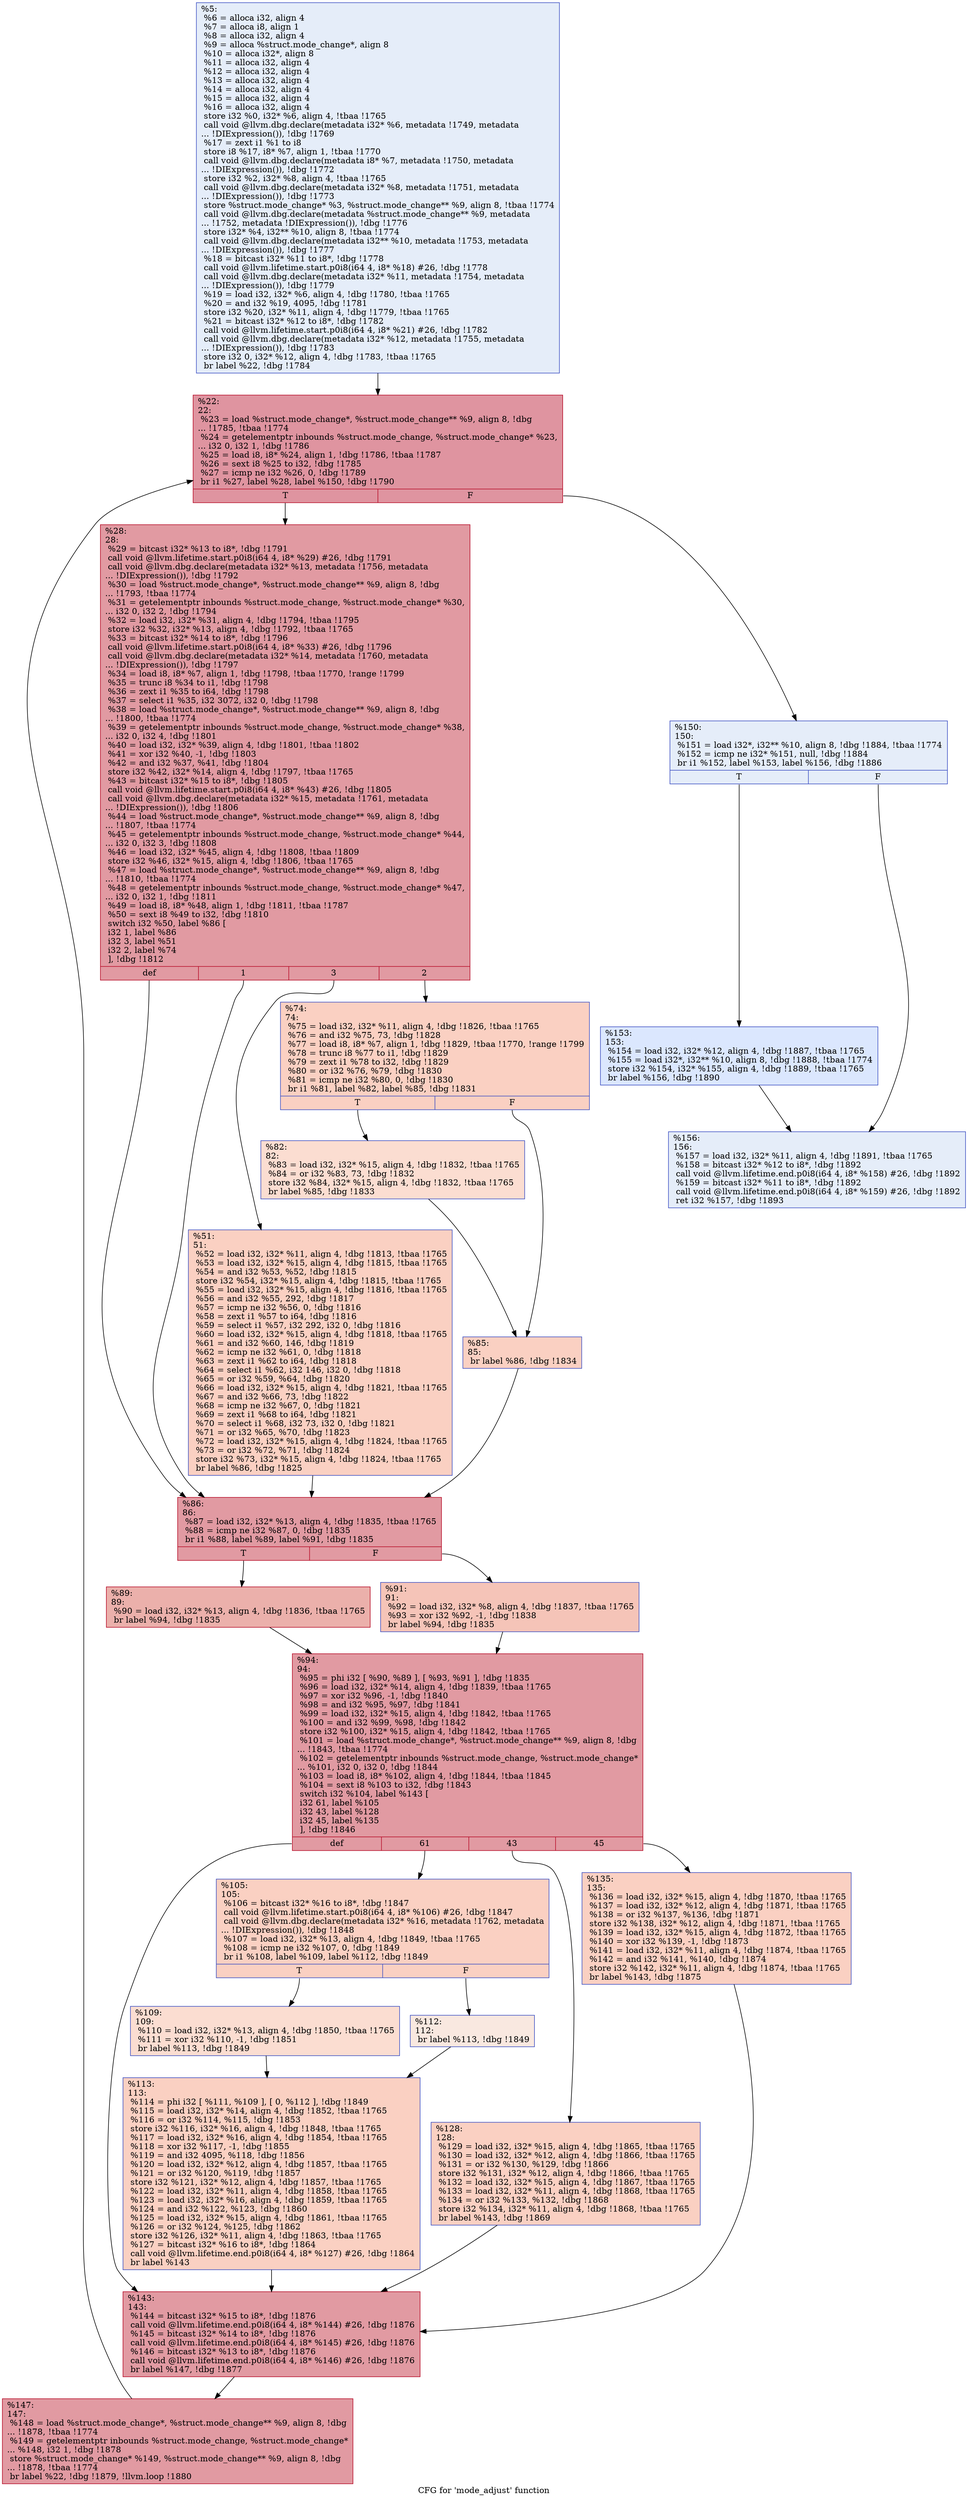 digraph "CFG for 'mode_adjust' function" {
	label="CFG for 'mode_adjust' function";

	Node0x1a4d450 [shape=record,color="#3d50c3ff", style=filled, fillcolor="#c5d6f270",label="{%5:\l  %6 = alloca i32, align 4\l  %7 = alloca i8, align 1\l  %8 = alloca i32, align 4\l  %9 = alloca %struct.mode_change*, align 8\l  %10 = alloca i32*, align 8\l  %11 = alloca i32, align 4\l  %12 = alloca i32, align 4\l  %13 = alloca i32, align 4\l  %14 = alloca i32, align 4\l  %15 = alloca i32, align 4\l  %16 = alloca i32, align 4\l  store i32 %0, i32* %6, align 4, !tbaa !1765\l  call void @llvm.dbg.declare(metadata i32* %6, metadata !1749, metadata\l... !DIExpression()), !dbg !1769\l  %17 = zext i1 %1 to i8\l  store i8 %17, i8* %7, align 1, !tbaa !1770\l  call void @llvm.dbg.declare(metadata i8* %7, metadata !1750, metadata\l... !DIExpression()), !dbg !1772\l  store i32 %2, i32* %8, align 4, !tbaa !1765\l  call void @llvm.dbg.declare(metadata i32* %8, metadata !1751, metadata\l... !DIExpression()), !dbg !1773\l  store %struct.mode_change* %3, %struct.mode_change** %9, align 8, !tbaa !1774\l  call void @llvm.dbg.declare(metadata %struct.mode_change** %9, metadata\l... !1752, metadata !DIExpression()), !dbg !1776\l  store i32* %4, i32** %10, align 8, !tbaa !1774\l  call void @llvm.dbg.declare(metadata i32** %10, metadata !1753, metadata\l... !DIExpression()), !dbg !1777\l  %18 = bitcast i32* %11 to i8*, !dbg !1778\l  call void @llvm.lifetime.start.p0i8(i64 4, i8* %18) #26, !dbg !1778\l  call void @llvm.dbg.declare(metadata i32* %11, metadata !1754, metadata\l... !DIExpression()), !dbg !1779\l  %19 = load i32, i32* %6, align 4, !dbg !1780, !tbaa !1765\l  %20 = and i32 %19, 4095, !dbg !1781\l  store i32 %20, i32* %11, align 4, !dbg !1779, !tbaa !1765\l  %21 = bitcast i32* %12 to i8*, !dbg !1782\l  call void @llvm.lifetime.start.p0i8(i64 4, i8* %21) #26, !dbg !1782\l  call void @llvm.dbg.declare(metadata i32* %12, metadata !1755, metadata\l... !DIExpression()), !dbg !1783\l  store i32 0, i32* %12, align 4, !dbg !1783, !tbaa !1765\l  br label %22, !dbg !1784\l}"];
	Node0x1a4d450 -> Node0x1a504c0;
	Node0x1a504c0 [shape=record,color="#b70d28ff", style=filled, fillcolor="#b70d2870",label="{%22:\l22:                                               \l  %23 = load %struct.mode_change*, %struct.mode_change** %9, align 8, !dbg\l... !1785, !tbaa !1774\l  %24 = getelementptr inbounds %struct.mode_change, %struct.mode_change* %23,\l... i32 0, i32 1, !dbg !1786\l  %25 = load i8, i8* %24, align 1, !dbg !1786, !tbaa !1787\l  %26 = sext i8 %25 to i32, !dbg !1785\l  %27 = icmp ne i32 %26, 0, !dbg !1789\l  br i1 %27, label %28, label %150, !dbg !1790\l|{<s0>T|<s1>F}}"];
	Node0x1a504c0:s0 -> Node0x1a50510;
	Node0x1a504c0:s1 -> Node0x1a50a60;
	Node0x1a50510 [shape=record,color="#b70d28ff", style=filled, fillcolor="#bb1b2c70",label="{%28:\l28:                                               \l  %29 = bitcast i32* %13 to i8*, !dbg !1791\l  call void @llvm.lifetime.start.p0i8(i64 4, i8* %29) #26, !dbg !1791\l  call void @llvm.dbg.declare(metadata i32* %13, metadata !1756, metadata\l... !DIExpression()), !dbg !1792\l  %30 = load %struct.mode_change*, %struct.mode_change** %9, align 8, !dbg\l... !1793, !tbaa !1774\l  %31 = getelementptr inbounds %struct.mode_change, %struct.mode_change* %30,\l... i32 0, i32 2, !dbg !1794\l  %32 = load i32, i32* %31, align 4, !dbg !1794, !tbaa !1795\l  store i32 %32, i32* %13, align 4, !dbg !1792, !tbaa !1765\l  %33 = bitcast i32* %14 to i8*, !dbg !1796\l  call void @llvm.lifetime.start.p0i8(i64 4, i8* %33) #26, !dbg !1796\l  call void @llvm.dbg.declare(metadata i32* %14, metadata !1760, metadata\l... !DIExpression()), !dbg !1797\l  %34 = load i8, i8* %7, align 1, !dbg !1798, !tbaa !1770, !range !1799\l  %35 = trunc i8 %34 to i1, !dbg !1798\l  %36 = zext i1 %35 to i64, !dbg !1798\l  %37 = select i1 %35, i32 3072, i32 0, !dbg !1798\l  %38 = load %struct.mode_change*, %struct.mode_change** %9, align 8, !dbg\l... !1800, !tbaa !1774\l  %39 = getelementptr inbounds %struct.mode_change, %struct.mode_change* %38,\l... i32 0, i32 4, !dbg !1801\l  %40 = load i32, i32* %39, align 4, !dbg !1801, !tbaa !1802\l  %41 = xor i32 %40, -1, !dbg !1803\l  %42 = and i32 %37, %41, !dbg !1804\l  store i32 %42, i32* %14, align 4, !dbg !1797, !tbaa !1765\l  %43 = bitcast i32* %15 to i8*, !dbg !1805\l  call void @llvm.lifetime.start.p0i8(i64 4, i8* %43) #26, !dbg !1805\l  call void @llvm.dbg.declare(metadata i32* %15, metadata !1761, metadata\l... !DIExpression()), !dbg !1806\l  %44 = load %struct.mode_change*, %struct.mode_change** %9, align 8, !dbg\l... !1807, !tbaa !1774\l  %45 = getelementptr inbounds %struct.mode_change, %struct.mode_change* %44,\l... i32 0, i32 3, !dbg !1808\l  %46 = load i32, i32* %45, align 4, !dbg !1808, !tbaa !1809\l  store i32 %46, i32* %15, align 4, !dbg !1806, !tbaa !1765\l  %47 = load %struct.mode_change*, %struct.mode_change** %9, align 8, !dbg\l... !1810, !tbaa !1774\l  %48 = getelementptr inbounds %struct.mode_change, %struct.mode_change* %47,\l... i32 0, i32 1, !dbg !1811\l  %49 = load i8, i8* %48, align 1, !dbg !1811, !tbaa !1787\l  %50 = sext i8 %49 to i32, !dbg !1810\l  switch i32 %50, label %86 [\l    i32 1, label %86\l    i32 3, label %51\l    i32 2, label %74\l  ], !dbg !1812\l|{<s0>def|<s1>1|<s2>3|<s3>2}}"];
	Node0x1a50510:s0 -> Node0x1a506a0;
	Node0x1a50510:s1 -> Node0x1a506a0;
	Node0x1a50510:s2 -> Node0x1a50560;
	Node0x1a50510:s3 -> Node0x1a505b0;
	Node0x1a50560 [shape=record,color="#3d50c3ff", style=filled, fillcolor="#f3947570",label="{%51:\l51:                                               \l  %52 = load i32, i32* %11, align 4, !dbg !1813, !tbaa !1765\l  %53 = load i32, i32* %15, align 4, !dbg !1815, !tbaa !1765\l  %54 = and i32 %53, %52, !dbg !1815\l  store i32 %54, i32* %15, align 4, !dbg !1815, !tbaa !1765\l  %55 = load i32, i32* %15, align 4, !dbg !1816, !tbaa !1765\l  %56 = and i32 %55, 292, !dbg !1817\l  %57 = icmp ne i32 %56, 0, !dbg !1816\l  %58 = zext i1 %57 to i64, !dbg !1816\l  %59 = select i1 %57, i32 292, i32 0, !dbg !1816\l  %60 = load i32, i32* %15, align 4, !dbg !1818, !tbaa !1765\l  %61 = and i32 %60, 146, !dbg !1819\l  %62 = icmp ne i32 %61, 0, !dbg !1818\l  %63 = zext i1 %62 to i64, !dbg !1818\l  %64 = select i1 %62, i32 146, i32 0, !dbg !1818\l  %65 = or i32 %59, %64, !dbg !1820\l  %66 = load i32, i32* %15, align 4, !dbg !1821, !tbaa !1765\l  %67 = and i32 %66, 73, !dbg !1822\l  %68 = icmp ne i32 %67, 0, !dbg !1821\l  %69 = zext i1 %68 to i64, !dbg !1821\l  %70 = select i1 %68, i32 73, i32 0, !dbg !1821\l  %71 = or i32 %65, %70, !dbg !1823\l  %72 = load i32, i32* %15, align 4, !dbg !1824, !tbaa !1765\l  %73 = or i32 %72, %71, !dbg !1824\l  store i32 %73, i32* %15, align 4, !dbg !1824, !tbaa !1765\l  br label %86, !dbg !1825\l}"];
	Node0x1a50560 -> Node0x1a506a0;
	Node0x1a505b0 [shape=record,color="#3d50c3ff", style=filled, fillcolor="#f3947570",label="{%74:\l74:                                               \l  %75 = load i32, i32* %11, align 4, !dbg !1826, !tbaa !1765\l  %76 = and i32 %75, 73, !dbg !1828\l  %77 = load i8, i8* %7, align 1, !dbg !1829, !tbaa !1770, !range !1799\l  %78 = trunc i8 %77 to i1, !dbg !1829\l  %79 = zext i1 %78 to i32, !dbg !1829\l  %80 = or i32 %76, %79, !dbg !1830\l  %81 = icmp ne i32 %80, 0, !dbg !1830\l  br i1 %81, label %82, label %85, !dbg !1831\l|{<s0>T|<s1>F}}"];
	Node0x1a505b0:s0 -> Node0x1a50600;
	Node0x1a505b0:s1 -> Node0x1a50650;
	Node0x1a50600 [shape=record,color="#3d50c3ff", style=filled, fillcolor="#f7b39670",label="{%82:\l82:                                               \l  %83 = load i32, i32* %15, align 4, !dbg !1832, !tbaa !1765\l  %84 = or i32 %83, 73, !dbg !1832\l  store i32 %84, i32* %15, align 4, !dbg !1832, !tbaa !1765\l  br label %85, !dbg !1833\l}"];
	Node0x1a50600 -> Node0x1a50650;
	Node0x1a50650 [shape=record,color="#3d50c3ff", style=filled, fillcolor="#f3947570",label="{%85:\l85:                                               \l  br label %86, !dbg !1834\l}"];
	Node0x1a50650 -> Node0x1a506a0;
	Node0x1a506a0 [shape=record,color="#b70d28ff", style=filled, fillcolor="#bb1b2c70",label="{%86:\l86:                                               \l  %87 = load i32, i32* %13, align 4, !dbg !1835, !tbaa !1765\l  %88 = icmp ne i32 %87, 0, !dbg !1835\l  br i1 %88, label %89, label %91, !dbg !1835\l|{<s0>T|<s1>F}}"];
	Node0x1a506a0:s0 -> Node0x1a506f0;
	Node0x1a506a0:s1 -> Node0x1a50740;
	Node0x1a506f0 [shape=record,color="#b70d28ff", style=filled, fillcolor="#d24b4070",label="{%89:\l89:                                               \l  %90 = load i32, i32* %13, align 4, !dbg !1836, !tbaa !1765\l  br label %94, !dbg !1835\l}"];
	Node0x1a506f0 -> Node0x1a50790;
	Node0x1a50740 [shape=record,color="#3d50c3ff", style=filled, fillcolor="#e97a5f70",label="{%91:\l91:                                               \l  %92 = load i32, i32* %8, align 4, !dbg !1837, !tbaa !1765\l  %93 = xor i32 %92, -1, !dbg !1838\l  br label %94, !dbg !1835\l}"];
	Node0x1a50740 -> Node0x1a50790;
	Node0x1a50790 [shape=record,color="#b70d28ff", style=filled, fillcolor="#bb1b2c70",label="{%94:\l94:                                               \l  %95 = phi i32 [ %90, %89 ], [ %93, %91 ], !dbg !1835\l  %96 = load i32, i32* %14, align 4, !dbg !1839, !tbaa !1765\l  %97 = xor i32 %96, -1, !dbg !1840\l  %98 = and i32 %95, %97, !dbg !1841\l  %99 = load i32, i32* %15, align 4, !dbg !1842, !tbaa !1765\l  %100 = and i32 %99, %98, !dbg !1842\l  store i32 %100, i32* %15, align 4, !dbg !1842, !tbaa !1765\l  %101 = load %struct.mode_change*, %struct.mode_change** %9, align 8, !dbg\l... !1843, !tbaa !1774\l  %102 = getelementptr inbounds %struct.mode_change, %struct.mode_change*\l... %101, i32 0, i32 0, !dbg !1844\l  %103 = load i8, i8* %102, align 4, !dbg !1844, !tbaa !1845\l  %104 = sext i8 %103 to i32, !dbg !1843\l  switch i32 %104, label %143 [\l    i32 61, label %105\l    i32 43, label %128\l    i32 45, label %135\l  ], !dbg !1846\l|{<s0>def|<s1>61|<s2>43|<s3>45}}"];
	Node0x1a50790:s0 -> Node0x1a509c0;
	Node0x1a50790:s1 -> Node0x1a507e0;
	Node0x1a50790:s2 -> Node0x1a50920;
	Node0x1a50790:s3 -> Node0x1a50970;
	Node0x1a507e0 [shape=record,color="#3d50c3ff", style=filled, fillcolor="#f3947570",label="{%105:\l105:                                              \l  %106 = bitcast i32* %16 to i8*, !dbg !1847\l  call void @llvm.lifetime.start.p0i8(i64 4, i8* %106) #26, !dbg !1847\l  call void @llvm.dbg.declare(metadata i32* %16, metadata !1762, metadata\l... !DIExpression()), !dbg !1848\l  %107 = load i32, i32* %13, align 4, !dbg !1849, !tbaa !1765\l  %108 = icmp ne i32 %107, 0, !dbg !1849\l  br i1 %108, label %109, label %112, !dbg !1849\l|{<s0>T|<s1>F}}"];
	Node0x1a507e0:s0 -> Node0x1a50830;
	Node0x1a507e0:s1 -> Node0x1a50880;
	Node0x1a50830 [shape=record,color="#3d50c3ff", style=filled, fillcolor="#f7b39670",label="{%109:\l109:                                              \l  %110 = load i32, i32* %13, align 4, !dbg !1850, !tbaa !1765\l  %111 = xor i32 %110, -1, !dbg !1851\l  br label %113, !dbg !1849\l}"];
	Node0x1a50830 -> Node0x1a508d0;
	Node0x1a50880 [shape=record,color="#3d50c3ff", style=filled, fillcolor="#f1ccb870",label="{%112:\l112:                                              \l  br label %113, !dbg !1849\l}"];
	Node0x1a50880 -> Node0x1a508d0;
	Node0x1a508d0 [shape=record,color="#3d50c3ff", style=filled, fillcolor="#f3947570",label="{%113:\l113:                                              \l  %114 = phi i32 [ %111, %109 ], [ 0, %112 ], !dbg !1849\l  %115 = load i32, i32* %14, align 4, !dbg !1852, !tbaa !1765\l  %116 = or i32 %114, %115, !dbg !1853\l  store i32 %116, i32* %16, align 4, !dbg !1848, !tbaa !1765\l  %117 = load i32, i32* %16, align 4, !dbg !1854, !tbaa !1765\l  %118 = xor i32 %117, -1, !dbg !1855\l  %119 = and i32 4095, %118, !dbg !1856\l  %120 = load i32, i32* %12, align 4, !dbg !1857, !tbaa !1765\l  %121 = or i32 %120, %119, !dbg !1857\l  store i32 %121, i32* %12, align 4, !dbg !1857, !tbaa !1765\l  %122 = load i32, i32* %11, align 4, !dbg !1858, !tbaa !1765\l  %123 = load i32, i32* %16, align 4, !dbg !1859, !tbaa !1765\l  %124 = and i32 %122, %123, !dbg !1860\l  %125 = load i32, i32* %15, align 4, !dbg !1861, !tbaa !1765\l  %126 = or i32 %124, %125, !dbg !1862\l  store i32 %126, i32* %11, align 4, !dbg !1863, !tbaa !1765\l  %127 = bitcast i32* %16 to i8*, !dbg !1864\l  call void @llvm.lifetime.end.p0i8(i64 4, i8* %127) #26, !dbg !1864\l  br label %143\l}"];
	Node0x1a508d0 -> Node0x1a509c0;
	Node0x1a50920 [shape=record,color="#3d50c3ff", style=filled, fillcolor="#f3947570",label="{%128:\l128:                                              \l  %129 = load i32, i32* %15, align 4, !dbg !1865, !tbaa !1765\l  %130 = load i32, i32* %12, align 4, !dbg !1866, !tbaa !1765\l  %131 = or i32 %130, %129, !dbg !1866\l  store i32 %131, i32* %12, align 4, !dbg !1866, !tbaa !1765\l  %132 = load i32, i32* %15, align 4, !dbg !1867, !tbaa !1765\l  %133 = load i32, i32* %11, align 4, !dbg !1868, !tbaa !1765\l  %134 = or i32 %133, %132, !dbg !1868\l  store i32 %134, i32* %11, align 4, !dbg !1868, !tbaa !1765\l  br label %143, !dbg !1869\l}"];
	Node0x1a50920 -> Node0x1a509c0;
	Node0x1a50970 [shape=record,color="#3d50c3ff", style=filled, fillcolor="#f3947570",label="{%135:\l135:                                              \l  %136 = load i32, i32* %15, align 4, !dbg !1870, !tbaa !1765\l  %137 = load i32, i32* %12, align 4, !dbg !1871, !tbaa !1765\l  %138 = or i32 %137, %136, !dbg !1871\l  store i32 %138, i32* %12, align 4, !dbg !1871, !tbaa !1765\l  %139 = load i32, i32* %15, align 4, !dbg !1872, !tbaa !1765\l  %140 = xor i32 %139, -1, !dbg !1873\l  %141 = load i32, i32* %11, align 4, !dbg !1874, !tbaa !1765\l  %142 = and i32 %141, %140, !dbg !1874\l  store i32 %142, i32* %11, align 4, !dbg !1874, !tbaa !1765\l  br label %143, !dbg !1875\l}"];
	Node0x1a50970 -> Node0x1a509c0;
	Node0x1a509c0 [shape=record,color="#b70d28ff", style=filled, fillcolor="#bb1b2c70",label="{%143:\l143:                                              \l  %144 = bitcast i32* %15 to i8*, !dbg !1876\l  call void @llvm.lifetime.end.p0i8(i64 4, i8* %144) #26, !dbg !1876\l  %145 = bitcast i32* %14 to i8*, !dbg !1876\l  call void @llvm.lifetime.end.p0i8(i64 4, i8* %145) #26, !dbg !1876\l  %146 = bitcast i32* %13 to i8*, !dbg !1876\l  call void @llvm.lifetime.end.p0i8(i64 4, i8* %146) #26, !dbg !1876\l  br label %147, !dbg !1877\l}"];
	Node0x1a509c0 -> Node0x1a50a10;
	Node0x1a50a10 [shape=record,color="#b70d28ff", style=filled, fillcolor="#bb1b2c70",label="{%147:\l147:                                              \l  %148 = load %struct.mode_change*, %struct.mode_change** %9, align 8, !dbg\l... !1878, !tbaa !1774\l  %149 = getelementptr inbounds %struct.mode_change, %struct.mode_change*\l... %148, i32 1, !dbg !1878\l  store %struct.mode_change* %149, %struct.mode_change** %9, align 8, !dbg\l... !1878, !tbaa !1774\l  br label %22, !dbg !1879, !llvm.loop !1880\l}"];
	Node0x1a50a10 -> Node0x1a504c0;
	Node0x1a50a60 [shape=record,color="#3d50c3ff", style=filled, fillcolor="#c5d6f270",label="{%150:\l150:                                              \l  %151 = load i32*, i32** %10, align 8, !dbg !1884, !tbaa !1774\l  %152 = icmp ne i32* %151, null, !dbg !1884\l  br i1 %152, label %153, label %156, !dbg !1886\l|{<s0>T|<s1>F}}"];
	Node0x1a50a60:s0 -> Node0x1a50ab0;
	Node0x1a50a60:s1 -> Node0x1a50b00;
	Node0x1a50ab0 [shape=record,color="#3d50c3ff", style=filled, fillcolor="#aec9fc70",label="{%153:\l153:                                              \l  %154 = load i32, i32* %12, align 4, !dbg !1887, !tbaa !1765\l  %155 = load i32*, i32** %10, align 8, !dbg !1888, !tbaa !1774\l  store i32 %154, i32* %155, align 4, !dbg !1889, !tbaa !1765\l  br label %156, !dbg !1890\l}"];
	Node0x1a50ab0 -> Node0x1a50b00;
	Node0x1a50b00 [shape=record,color="#3d50c3ff", style=filled, fillcolor="#c5d6f270",label="{%156:\l156:                                              \l  %157 = load i32, i32* %11, align 4, !dbg !1891, !tbaa !1765\l  %158 = bitcast i32* %12 to i8*, !dbg !1892\l  call void @llvm.lifetime.end.p0i8(i64 4, i8* %158) #26, !dbg !1892\l  %159 = bitcast i32* %11 to i8*, !dbg !1892\l  call void @llvm.lifetime.end.p0i8(i64 4, i8* %159) #26, !dbg !1892\l  ret i32 %157, !dbg !1893\l}"];
}
